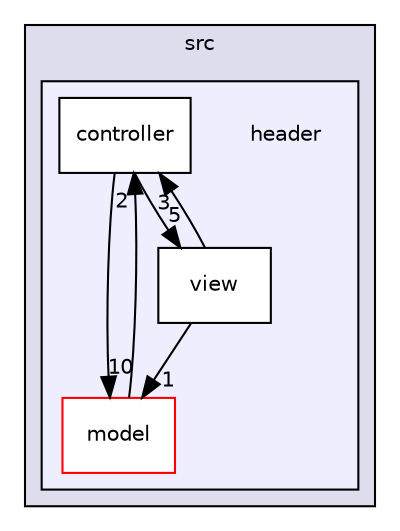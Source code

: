 digraph "src/header" {
  compound=true
  node [ fontsize="10", fontname="Helvetica"];
  edge [ labelfontsize="10", labelfontname="Helvetica"];
  subgraph clusterdir_68267d1309a1af8e8297ef4c3efbcdba {
    graph [ bgcolor="#ddddee", pencolor="black", label="src" fontname="Helvetica", fontsize="10", URL="dir_68267d1309a1af8e8297ef4c3efbcdba.html"]
  subgraph clusterdir_8408bad1c8b66572738be7dc5ba73ab6 {
    graph [ bgcolor="#eeeeff", pencolor="black", label="" URL="dir_8408bad1c8b66572738be7dc5ba73ab6.html"];
    dir_8408bad1c8b66572738be7dc5ba73ab6 [shape=plaintext label="header"];
  dir_d8b43bb3be272d45a695c6ae68071716 [shape=box label="controller" fillcolor="white" style="filled" URL="dir_d8b43bb3be272d45a695c6ae68071716.html"];
  dir_9bb37123d0b16b72a6faa8ea1cd278f6 [shape=box label="model" fillcolor="white" style="filled" color="red" URL="dir_9bb37123d0b16b72a6faa8ea1cd278f6.html"];
  dir_fda50f945f50f5737157205bb5460af4 [shape=box label="view" fillcolor="white" style="filled" URL="dir_fda50f945f50f5737157205bb5460af4.html"];
  }
  }
  dir_9bb37123d0b16b72a6faa8ea1cd278f6->dir_d8b43bb3be272d45a695c6ae68071716 [headlabel="2", labeldistance=1.5 headhref="dir_000003_000002.html"];
  dir_fda50f945f50f5737157205bb5460af4->dir_9bb37123d0b16b72a6faa8ea1cd278f6 [headlabel="1", labeldistance=1.5 headhref="dir_000006_000003.html"];
  dir_fda50f945f50f5737157205bb5460af4->dir_d8b43bb3be272d45a695c6ae68071716 [headlabel="3", labeldistance=1.5 headhref="dir_000006_000002.html"];
  dir_d8b43bb3be272d45a695c6ae68071716->dir_9bb37123d0b16b72a6faa8ea1cd278f6 [headlabel="10", labeldistance=1.5 headhref="dir_000002_000003.html"];
  dir_d8b43bb3be272d45a695c6ae68071716->dir_fda50f945f50f5737157205bb5460af4 [headlabel="5", labeldistance=1.5 headhref="dir_000002_000006.html"];
}
